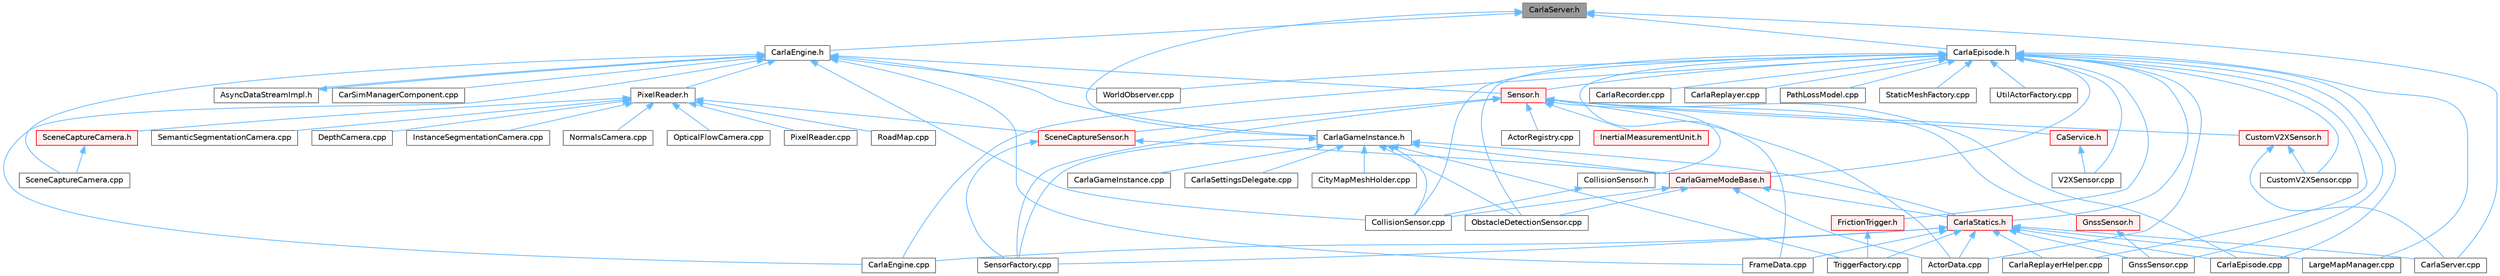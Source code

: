 digraph "CarlaServer.h"
{
 // INTERACTIVE_SVG=YES
 // LATEX_PDF_SIZE
  bgcolor="transparent";
  edge [fontname=Helvetica,fontsize=10,labelfontname=Helvetica,labelfontsize=10];
  node [fontname=Helvetica,fontsize=10,shape=box,height=0.2,width=0.4];
  Node1 [id="Node000001",label="CarlaServer.h",height=0.2,width=0.4,color="gray40", fillcolor="grey60", style="filled", fontcolor="black",tooltip=" "];
  Node1 -> Node2 [id="edge1_Node000001_Node000002",dir="back",color="steelblue1",style="solid",tooltip=" "];
  Node2 [id="Node000002",label="CarlaEngine.h",height=0.2,width=0.4,color="grey40", fillcolor="white", style="filled",URL="$d0/d11/CarlaEngine_8h.html",tooltip=" "];
  Node2 -> Node3 [id="edge2_Node000002_Node000003",dir="back",color="steelblue1",style="solid",tooltip=" "];
  Node3 [id="Node000003",label="AsyncDataStreamImpl.h",height=0.2,width=0.4,color="grey40", fillcolor="white", style="filled",URL="$d0/d17/AsyncDataStreamImpl_8h.html",tooltip=" "];
  Node3 -> Node2 [id="edge3_Node000003_Node000002",dir="back",color="steelblue1",style="solid",tooltip=" "];
  Node2 -> Node4 [id="edge4_Node000002_Node000004",dir="back",color="steelblue1",style="solid",tooltip=" "];
  Node4 [id="Node000004",label="CarSimManagerComponent.cpp",height=0.2,width=0.4,color="grey40", fillcolor="white", style="filled",URL="$d2/d56/CarSimManagerComponent_8cpp.html",tooltip=" "];
  Node2 -> Node5 [id="edge5_Node000002_Node000005",dir="back",color="steelblue1",style="solid",tooltip=" "];
  Node5 [id="Node000005",label="CarlaEngine.cpp",height=0.2,width=0.4,color="grey40", fillcolor="white", style="filled",URL="$d6/da1/CarlaEngine_8cpp.html",tooltip=" "];
  Node2 -> Node6 [id="edge6_Node000002_Node000006",dir="back",color="steelblue1",style="solid",tooltip=" "];
  Node6 [id="Node000006",label="CarlaGameInstance.h",height=0.2,width=0.4,color="grey40", fillcolor="white", style="filled",URL="$d2/dba/CarlaGameInstance_8h.html",tooltip=" "];
  Node6 -> Node7 [id="edge7_Node000006_Node000007",dir="back",color="steelblue1",style="solid",tooltip=" "];
  Node7 [id="Node000007",label="CarlaGameInstance.cpp",height=0.2,width=0.4,color="grey40", fillcolor="white", style="filled",URL="$d0/d19/CarlaGameInstance_8cpp.html",tooltip=" "];
  Node6 -> Node8 [id="edge8_Node000006_Node000008",dir="back",color="steelblue1",style="solid",tooltip=" "];
  Node8 [id="Node000008",label="CarlaGameModeBase.h",height=0.2,width=0.4,color="red", fillcolor="#FFF0F0", style="filled",URL="$d3/d49/CarlaGameModeBase_8h.html",tooltip=" "];
  Node8 -> Node9 [id="edge9_Node000008_Node000009",dir="back",color="steelblue1",style="solid",tooltip=" "];
  Node9 [id="Node000009",label="ActorData.cpp",height=0.2,width=0.4,color="grey40", fillcolor="white", style="filled",URL="$da/d7f/ActorData_8cpp.html",tooltip=" "];
  Node8 -> Node11 [id="edge10_Node000008_Node000011",dir="back",color="steelblue1",style="solid",tooltip=" "];
  Node11 [id="Node000011",label="CarlaStatics.h",height=0.2,width=0.4,color="red", fillcolor="#FFF0F0", style="filled",URL="$d9/dc8/CarlaStatics_8h.html",tooltip=" "];
  Node11 -> Node9 [id="edge11_Node000011_Node000009",dir="back",color="steelblue1",style="solid",tooltip=" "];
  Node11 -> Node5 [id="edge12_Node000011_Node000005",dir="back",color="steelblue1",style="solid",tooltip=" "];
  Node11 -> Node14 [id="edge13_Node000011_Node000014",dir="back",color="steelblue1",style="solid",tooltip=" "];
  Node14 [id="Node000014",label="CarlaEpisode.cpp",height=0.2,width=0.4,color="grey40", fillcolor="white", style="filled",URL="$d6/dd9/CarlaEpisode_8cpp.html",tooltip=" "];
  Node11 -> Node16 [id="edge14_Node000011_Node000016",dir="back",color="steelblue1",style="solid",tooltip=" "];
  Node16 [id="Node000016",label="CarlaReplayerHelper.cpp",height=0.2,width=0.4,color="grey40", fillcolor="white", style="filled",URL="$d2/d32/CarlaReplayerHelper_8cpp.html",tooltip=" "];
  Node11 -> Node17 [id="edge15_Node000011_Node000017",dir="back",color="steelblue1",style="solid",tooltip=" "];
  Node17 [id="Node000017",label="CarlaServer.cpp",height=0.2,width=0.4,color="grey40", fillcolor="white", style="filled",URL="$db/d6c/CarlaServer_8cpp.html",tooltip=" "];
  Node11 -> Node22 [id="edge16_Node000011_Node000022",dir="back",color="steelblue1",style="solid",tooltip=" "];
  Node22 [id="Node000022",label="FrameData.cpp",height=0.2,width=0.4,color="grey40", fillcolor="white", style="filled",URL="$df/d8a/FrameData_8cpp.html",tooltip=" "];
  Node11 -> Node23 [id="edge17_Node000011_Node000023",dir="back",color="steelblue1",style="solid",tooltip=" "];
  Node23 [id="Node000023",label="GnssSensor.cpp",height=0.2,width=0.4,color="grey40", fillcolor="white", style="filled",URL="$d7/d22/GnssSensor_8cpp.html",tooltip=" "];
  Node11 -> Node24 [id="edge18_Node000011_Node000024",dir="back",color="steelblue1",style="solid",tooltip=" "];
  Node24 [id="Node000024",label="LargeMapManager.cpp",height=0.2,width=0.4,color="grey40", fillcolor="white", style="filled",URL="$df/d6c/LargeMapManager_8cpp.html",tooltip=" "];
  Node11 -> Node30 [id="edge19_Node000011_Node000030",dir="back",color="steelblue1",style="solid",tooltip=" "];
  Node30 [id="Node000030",label="SensorFactory.cpp",height=0.2,width=0.4,color="grey40", fillcolor="white", style="filled",URL="$d0/dde/SensorFactory_8cpp.html",tooltip=" "];
  Node11 -> Node37 [id="edge20_Node000011_Node000037",dir="back",color="steelblue1",style="solid",tooltip=" "];
  Node37 [id="Node000037",label="TriggerFactory.cpp",height=0.2,width=0.4,color="grey40", fillcolor="white", style="filled",URL="$d3/da1/TriggerFactory_8cpp.html",tooltip=" "];
  Node8 -> Node40 [id="edge21_Node000008_Node000040",dir="back",color="steelblue1",style="solid",tooltip=" "];
  Node40 [id="Node000040",label="CollisionSensor.cpp",height=0.2,width=0.4,color="grey40", fillcolor="white", style="filled",URL="$da/df0/CollisionSensor_8cpp.html",tooltip=" "];
  Node8 -> Node41 [id="edge22_Node000008_Node000041",dir="back",color="steelblue1",style="solid",tooltip=" "];
  Node41 [id="Node000041",label="ObstacleDetectionSensor.cpp",height=0.2,width=0.4,color="grey40", fillcolor="white", style="filled",URL="$d2/d70/ObstacleDetectionSensor_8cpp.html",tooltip=" "];
  Node6 -> Node42 [id="edge23_Node000006_Node000042",dir="back",color="steelblue1",style="solid",tooltip=" "];
  Node42 [id="Node000042",label="CarlaSettingsDelegate.cpp",height=0.2,width=0.4,color="grey40", fillcolor="white", style="filled",URL="$d1/d4c/CarlaSettingsDelegate_8cpp.html",tooltip=" "];
  Node6 -> Node11 [id="edge24_Node000006_Node000011",dir="back",color="steelblue1",style="solid",tooltip=" "];
  Node6 -> Node43 [id="edge25_Node000006_Node000043",dir="back",color="steelblue1",style="solid",tooltip=" "];
  Node43 [id="Node000043",label="CityMapMeshHolder.cpp",height=0.2,width=0.4,color="grey40", fillcolor="white", style="filled",URL="$d6/ddf/CityMapMeshHolder_8cpp.html",tooltip=" "];
  Node6 -> Node40 [id="edge26_Node000006_Node000040",dir="back",color="steelblue1",style="solid",tooltip=" "];
  Node6 -> Node41 [id="edge27_Node000006_Node000041",dir="back",color="steelblue1",style="solid",tooltip=" "];
  Node6 -> Node30 [id="edge28_Node000006_Node000030",dir="back",color="steelblue1",style="solid",tooltip=" "];
  Node6 -> Node37 [id="edge29_Node000006_Node000037",dir="back",color="steelblue1",style="solid",tooltip=" "];
  Node2 -> Node40 [id="edge30_Node000002_Node000040",dir="back",color="steelblue1",style="solid",tooltip=" "];
  Node2 -> Node22 [id="edge31_Node000002_Node000022",dir="back",color="steelblue1",style="solid",tooltip=" "];
  Node2 -> Node44 [id="edge32_Node000002_Node000044",dir="back",color="steelblue1",style="solid",tooltip=" "];
  Node44 [id="Node000044",label="PixelReader.h",height=0.2,width=0.4,color="grey40", fillcolor="white", style="filled",URL="$df/d2e/PixelReader_8h.html",tooltip=" "];
  Node44 -> Node45 [id="edge33_Node000044_Node000045",dir="back",color="steelblue1",style="solid",tooltip=" "];
  Node45 [id="Node000045",label="DepthCamera.cpp",height=0.2,width=0.4,color="grey40", fillcolor="white", style="filled",URL="$d7/d0e/DepthCamera_8cpp.html",tooltip=" "];
  Node44 -> Node46 [id="edge34_Node000044_Node000046",dir="back",color="steelblue1",style="solid",tooltip=" "];
  Node46 [id="Node000046",label="InstanceSegmentationCamera.cpp",height=0.2,width=0.4,color="grey40", fillcolor="white", style="filled",URL="$d6/dcd/InstanceSegmentationCamera_8cpp.html",tooltip=" "];
  Node44 -> Node47 [id="edge35_Node000044_Node000047",dir="back",color="steelblue1",style="solid",tooltip=" "];
  Node47 [id="Node000047",label="NormalsCamera.cpp",height=0.2,width=0.4,color="grey40", fillcolor="white", style="filled",URL="$d6/d81/NormalsCamera_8cpp.html",tooltip=" "];
  Node44 -> Node48 [id="edge36_Node000044_Node000048",dir="back",color="steelblue1",style="solid",tooltip=" "];
  Node48 [id="Node000048",label="OpticalFlowCamera.cpp",height=0.2,width=0.4,color="grey40", fillcolor="white", style="filled",URL="$d0/d58/OpticalFlowCamera_8cpp.html",tooltip=" "];
  Node44 -> Node49 [id="edge37_Node000044_Node000049",dir="back",color="steelblue1",style="solid",tooltip=" "];
  Node49 [id="Node000049",label="PixelReader.cpp",height=0.2,width=0.4,color="grey40", fillcolor="white", style="filled",URL="$dc/db0/PixelReader_8cpp.html",tooltip=" "];
  Node44 -> Node50 [id="edge38_Node000044_Node000050",dir="back",color="steelblue1",style="solid",tooltip=" "];
  Node50 [id="Node000050",label="RoadMap.cpp",height=0.2,width=0.4,color="grey40", fillcolor="white", style="filled",URL="$d2/de5/RoadMap_8cpp.html",tooltip=" "];
  Node44 -> Node51 [id="edge39_Node000044_Node000051",dir="back",color="steelblue1",style="solid",tooltip=" "];
  Node51 [id="Node000051",label="SceneCaptureCamera.h",height=0.2,width=0.4,color="red", fillcolor="#FFF0F0", style="filled",URL="$dc/d56/SceneCaptureCamera_8h.html",tooltip=" "];
  Node51 -> Node52 [id="edge40_Node000051_Node000052",dir="back",color="steelblue1",style="solid",tooltip=" "];
  Node52 [id="Node000052",label="SceneCaptureCamera.cpp",height=0.2,width=0.4,color="grey40", fillcolor="white", style="filled",URL="$d1/dec/SceneCaptureCamera_8cpp.html",tooltip=" "];
  Node44 -> Node54 [id="edge41_Node000044_Node000054",dir="back",color="steelblue1",style="solid",tooltip=" "];
  Node54 [id="Node000054",label="SceneCaptureSensor.h",height=0.2,width=0.4,color="red", fillcolor="#FFF0F0", style="filled",URL="$d8/d95/SceneCaptureSensor_8h.html",tooltip=" "];
  Node54 -> Node8 [id="edge42_Node000054_Node000008",dir="back",color="steelblue1",style="solid",tooltip=" "];
  Node54 -> Node30 [id="edge43_Node000054_Node000030",dir="back",color="steelblue1",style="solid",tooltip=" "];
  Node44 -> Node68 [id="edge44_Node000044_Node000068",dir="back",color="steelblue1",style="solid",tooltip=" "];
  Node68 [id="Node000068",label="SemanticSegmentationCamera.cpp",height=0.2,width=0.4,color="grey40", fillcolor="white", style="filled",URL="$d9/d38/SemanticSegmentationCamera_8cpp.html",tooltip=" "];
  Node2 -> Node52 [id="edge45_Node000002_Node000052",dir="back",color="steelblue1",style="solid",tooltip=" "];
  Node2 -> Node70 [id="edge46_Node000002_Node000070",dir="back",color="steelblue1",style="solid",tooltip=" "];
  Node70 [id="Node000070",label="Sensor.h",height=0.2,width=0.4,color="red", fillcolor="#FFF0F0", style="filled",URL="$d7/d7d/Unreal_2CarlaUE4_2Plugins_2Carla_2Source_2Carla_2Sensor_2Sensor_8h.html",tooltip=" "];
  Node70 -> Node9 [id="edge47_Node000070_Node000009",dir="back",color="steelblue1",style="solid",tooltip=" "];
  Node70 -> Node71 [id="edge48_Node000070_Node000071",dir="back",color="steelblue1",style="solid",tooltip=" "];
  Node71 [id="Node000071",label="ActorRegistry.cpp",height=0.2,width=0.4,color="grey40", fillcolor="white", style="filled",URL="$d3/df3/ActorRegistry_8cpp.html",tooltip=" "];
  Node70 -> Node72 [id="edge49_Node000070_Node000072",dir="back",color="steelblue1",style="solid",tooltip=" "];
  Node72 [id="Node000072",label="CaService.h",height=0.2,width=0.4,color="red", fillcolor="#FFF0F0", style="filled",URL="$df/dd8/CaService_8h.html",tooltip=" "];
  Node72 -> Node74 [id="edge50_Node000072_Node000074",dir="back",color="steelblue1",style="solid",tooltip=" "];
  Node74 [id="Node000074",label="V2XSensor.cpp",height=0.2,width=0.4,color="grey40", fillcolor="white", style="filled",URL="$d2/df9/V2XSensor_8cpp.html",tooltip=" "];
  Node70 -> Node14 [id="edge51_Node000070_Node000014",dir="back",color="steelblue1",style="solid",tooltip=" "];
  Node70 -> Node89 [id="edge52_Node000070_Node000089",dir="back",color="steelblue1",style="solid",tooltip=" "];
  Node89 [id="Node000089",label="CollisionSensor.h",height=0.2,width=0.4,color="grey40", fillcolor="white", style="filled",URL="$d3/dd6/CollisionSensor_8h.html",tooltip=" "];
  Node89 -> Node40 [id="edge53_Node000089_Node000040",dir="back",color="steelblue1",style="solid",tooltip=" "];
  Node70 -> Node90 [id="edge54_Node000070_Node000090",dir="back",color="steelblue1",style="solid",tooltip=" "];
  Node90 [id="Node000090",label="CustomV2XSensor.h",height=0.2,width=0.4,color="red", fillcolor="#FFF0F0", style="filled",URL="$df/d4b/CustomV2XSensor_8h.html",tooltip=" "];
  Node90 -> Node17 [id="edge55_Node000090_Node000017",dir="back",color="steelblue1",style="solid",tooltip=" "];
  Node90 -> Node80 [id="edge56_Node000090_Node000080",dir="back",color="steelblue1",style="solid",tooltip=" "];
  Node80 [id="Node000080",label="CustomV2XSensor.cpp",height=0.2,width=0.4,color="grey40", fillcolor="white", style="filled",URL="$d8/d97/CustomV2XSensor_8cpp.html",tooltip=" "];
  Node70 -> Node91 [id="edge57_Node000070_Node000091",dir="back",color="steelblue1",style="solid",tooltip=" "];
  Node91 [id="Node000091",label="GnssSensor.h",height=0.2,width=0.4,color="red", fillcolor="#FFF0F0", style="filled",URL="$d9/d73/GnssSensor_8h.html",tooltip=" "];
  Node91 -> Node23 [id="edge58_Node000091_Node000023",dir="back",color="steelblue1",style="solid",tooltip=" "];
  Node70 -> Node92 [id="edge59_Node000070_Node000092",dir="back",color="steelblue1",style="solid",tooltip=" "];
  Node92 [id="Node000092",label="InertialMeasurementUnit.h",height=0.2,width=0.4,color="red", fillcolor="#FFF0F0", style="filled",URL="$d7/dfa/InertialMeasurementUnit_8h.html",tooltip=" "];
  Node70 -> Node54 [id="edge60_Node000070_Node000054",dir="back",color="steelblue1",style="solid",tooltip=" "];
  Node70 -> Node30 [id="edge61_Node000070_Node000030",dir="back",color="steelblue1",style="solid",tooltip=" "];
  Node2 -> Node96 [id="edge62_Node000002_Node000096",dir="back",color="steelblue1",style="solid",tooltip=" "];
  Node96 [id="Node000096",label="WorldObserver.cpp",height=0.2,width=0.4,color="grey40", fillcolor="white", style="filled",URL="$d9/de7/WorldObserver_8cpp.html",tooltip=" "];
  Node1 -> Node97 [id="edge63_Node000001_Node000097",dir="back",color="steelblue1",style="solid",tooltip=" "];
  Node97 [id="Node000097",label="CarlaEpisode.h",height=0.2,width=0.4,color="grey40", fillcolor="white", style="filled",URL="$de/db8/CarlaEpisode_8h.html",tooltip=" "];
  Node97 -> Node9 [id="edge64_Node000097_Node000009",dir="back",color="steelblue1",style="solid",tooltip=" "];
  Node97 -> Node5 [id="edge65_Node000097_Node000005",dir="back",color="steelblue1",style="solid",tooltip=" "];
  Node97 -> Node14 [id="edge66_Node000097_Node000014",dir="back",color="steelblue1",style="solid",tooltip=" "];
  Node97 -> Node8 [id="edge67_Node000097_Node000008",dir="back",color="steelblue1",style="solid",tooltip=" "];
  Node97 -> Node98 [id="edge68_Node000097_Node000098",dir="back",color="steelblue1",style="solid",tooltip=" "];
  Node98 [id="Node000098",label="CarlaRecorder.cpp",height=0.2,width=0.4,color="grey40", fillcolor="white", style="filled",URL="$da/d49/CarlaRecorder_8cpp.html",tooltip=" "];
  Node97 -> Node99 [id="edge69_Node000097_Node000099",dir="back",color="steelblue1",style="solid",tooltip=" "];
  Node99 [id="Node000099",label="CarlaReplayer.cpp",height=0.2,width=0.4,color="grey40", fillcolor="white", style="filled",URL="$db/dba/CarlaReplayer_8cpp.html",tooltip=" "];
  Node97 -> Node16 [id="edge70_Node000097_Node000016",dir="back",color="steelblue1",style="solid",tooltip=" "];
  Node97 -> Node11 [id="edge71_Node000097_Node000011",dir="back",color="steelblue1",style="solid",tooltip=" "];
  Node97 -> Node40 [id="edge72_Node000097_Node000040",dir="back",color="steelblue1",style="solid",tooltip=" "];
  Node97 -> Node80 [id="edge73_Node000097_Node000080",dir="back",color="steelblue1",style="solid",tooltip=" "];
  Node97 -> Node22 [id="edge74_Node000097_Node000022",dir="back",color="steelblue1",style="solid",tooltip=" "];
  Node97 -> Node100 [id="edge75_Node000097_Node000100",dir="back",color="steelblue1",style="solid",tooltip=" "];
  Node100 [id="Node000100",label="FrictionTrigger.h",height=0.2,width=0.4,color="red", fillcolor="#FFF0F0", style="filled",URL="$d4/d30/FrictionTrigger_8h.html",tooltip=" "];
  Node100 -> Node37 [id="edge76_Node000100_Node000037",dir="back",color="steelblue1",style="solid",tooltip=" "];
  Node97 -> Node23 [id="edge77_Node000097_Node000023",dir="back",color="steelblue1",style="solid",tooltip=" "];
  Node97 -> Node24 [id="edge78_Node000097_Node000024",dir="back",color="steelblue1",style="solid",tooltip=" "];
  Node97 -> Node41 [id="edge79_Node000097_Node000041",dir="back",color="steelblue1",style="solid",tooltip=" "];
  Node97 -> Node102 [id="edge80_Node000097_Node000102",dir="back",color="steelblue1",style="solid",tooltip=" "];
  Node102 [id="Node000102",label="PathLossModel.cpp",height=0.2,width=0.4,color="grey40", fillcolor="white", style="filled",URL="$d9/dcb/PathLossModel_8cpp.html",tooltip=" "];
  Node97 -> Node70 [id="edge81_Node000097_Node000070",dir="back",color="steelblue1",style="solid",tooltip=" "];
  Node97 -> Node87 [id="edge82_Node000097_Node000087",dir="back",color="steelblue1",style="solid",tooltip=" "];
  Node87 [id="Node000087",label="StaticMeshFactory.cpp",height=0.2,width=0.4,color="grey40", fillcolor="white", style="filled",URL="$d7/dc4/StaticMeshFactory_8cpp.html",tooltip=" "];
  Node97 -> Node88 [id="edge83_Node000097_Node000088",dir="back",color="steelblue1",style="solid",tooltip=" "];
  Node88 [id="Node000088",label="UtilActorFactory.cpp",height=0.2,width=0.4,color="grey40", fillcolor="white", style="filled",URL="$dc/df0/UtilActorFactory_8cpp.html",tooltip=" "];
  Node97 -> Node74 [id="edge84_Node000097_Node000074",dir="back",color="steelblue1",style="solid",tooltip=" "];
  Node97 -> Node96 [id="edge85_Node000097_Node000096",dir="back",color="steelblue1",style="solid",tooltip=" "];
  Node1 -> Node6 [id="edge86_Node000001_Node000006",dir="back",color="steelblue1",style="solid",tooltip=" "];
  Node1 -> Node17 [id="edge87_Node000001_Node000017",dir="back",color="steelblue1",style="solid",tooltip=" "];
}
